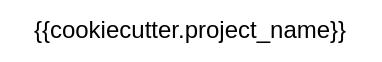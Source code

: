 <mxfile version="28.0.6">
  <diagram name="Page-1" id="lP1ccgkgd6HAQqSTDeHX">
    <mxGraphModel dx="1288" dy="977" grid="1" gridSize="10" guides="1" tooltips="1" connect="1" arrows="1" fold="1" page="1" pageScale="1" pageWidth="850" pageHeight="1100" math="0" shadow="0">
      <root>
        <mxCell id="0" />
        <mxCell id="1" parent="0" />
        <mxCell id="5q2YG9q4tAlFaDOn5lFL-1" value="{{cookiecutter.project_name}}" style="text;html=1;align=center;verticalAlign=middle;whiteSpace=wrap;rounded=0;" parent="1" vertex="1">
          <mxGeometry x="80" y="70" width="190" height="30" as="geometry" />
        </mxCell>
      </root>
    </mxGraphModel>
  </diagram>
</mxfile>
